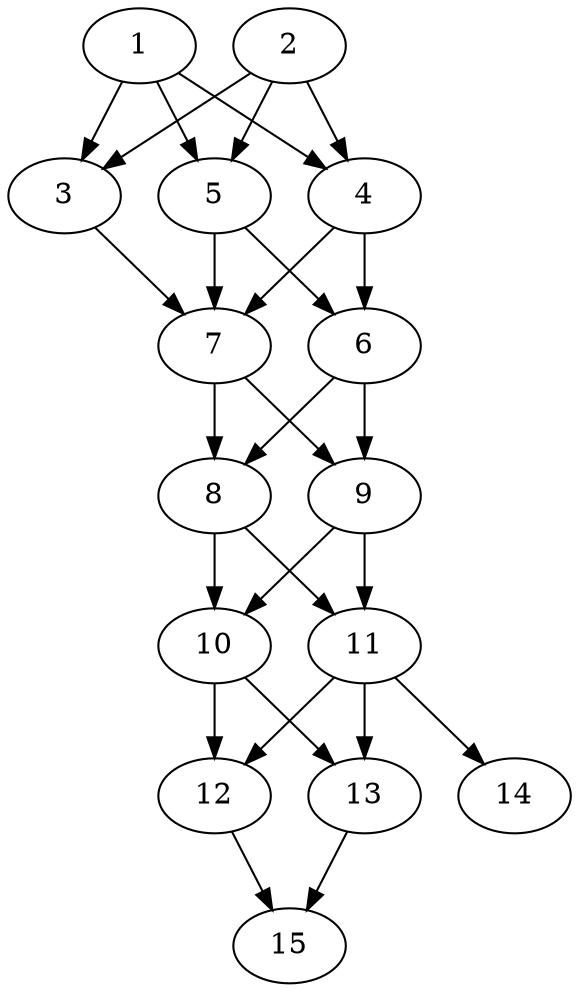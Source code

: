 // DAG automatically generated by daggen at Thu Oct  3 13:59:26 2019
// ./daggen --dot -n 15 --ccr 0.5 --fat 0.5 --regular 0.9 --density 0.7 --mindata 5242880 --maxdata 52428800 
digraph G {
  1 [size="93216768", alpha="0.14", expect_size="46608384"] 
  1 -> 3 [size ="46608384"]
  1 -> 4 [size ="46608384"]
  1 -> 5 [size ="46608384"]
  2 [size="83165184", alpha="0.19", expect_size="41582592"] 
  2 -> 3 [size ="41582592"]
  2 -> 4 [size ="41582592"]
  2 -> 5 [size ="41582592"]
  3 [size="49512448", alpha="0.09", expect_size="24756224"] 
  3 -> 7 [size ="24756224"]
  4 [size="75900928", alpha="0.12", expect_size="37950464"] 
  4 -> 6 [size ="37950464"]
  4 -> 7 [size ="37950464"]
  5 [size="93474816", alpha="0.19", expect_size="46737408"] 
  5 -> 6 [size ="46737408"]
  5 -> 7 [size ="46737408"]
  6 [size="13109248", alpha="0.18", expect_size="6554624"] 
  6 -> 8 [size ="6554624"]
  6 -> 9 [size ="6554624"]
  7 [size="89632768", alpha="0.18", expect_size="44816384"] 
  7 -> 8 [size ="44816384"]
  7 -> 9 [size ="44816384"]
  8 [size="19480576", alpha="0.08", expect_size="9740288"] 
  8 -> 10 [size ="9740288"]
  8 -> 11 [size ="9740288"]
  9 [size="24537088", alpha="0.12", expect_size="12268544"] 
  9 -> 10 [size ="12268544"]
  9 -> 11 [size ="12268544"]
  10 [size="52035584", alpha="0.08", expect_size="26017792"] 
  10 -> 12 [size ="26017792"]
  10 -> 13 [size ="26017792"]
  11 [size="50229248", alpha="0.08", expect_size="25114624"] 
  11 -> 12 [size ="25114624"]
  11 -> 13 [size ="25114624"]
  11 -> 14 [size ="25114624"]
  12 [size="21852160", alpha="0.19", expect_size="10926080"] 
  12 -> 15 [size ="10926080"]
  13 [size="19269632", alpha="0.10", expect_size="9634816"] 
  13 -> 15 [size ="9634816"]
  14 [size="61485056", alpha="0.04", expect_size="30742528"] 
  15 [size="24170496", alpha="0.12", expect_size="12085248"] 
}
